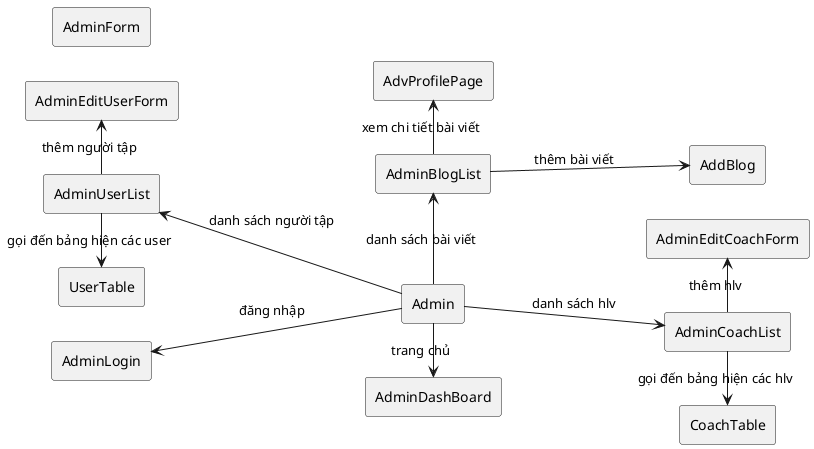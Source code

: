 @startuml Structure Frontend
skinparam Style strictuml
skinparam SequenceMessageAlignment center
skinparam linetype polyline
left to right direction



' Các trang của Admin
rectangle Admin 
rectangle AdminLogin
rectangle AdminDashBoard
rectangle AdminUserList
rectangle AdminEditUserForm
rectangle AdminCoachList
rectangle AdminEditCoachForm
rectangle AdminBlogList
rectangle  AddBlog 
rectangle AdminForm
rectangle UserTable
rectangle CoachTable
rectangle AdvProfilePage

Admin-u-> AdminLogin : đăng nhập
Admin-r-> AdminDashBoard : trang chủ 
Admin-u-> AdminUserList : danh sách người tập

Admin --> AdminCoachList : danh sách hlv

Admin -l-> AdminBlogList : danh sách bài viết


'Phân rã

AdminUserList -> UserTable : gọi đến bảng hiện các user
AdminUserList -l-> AdminEditUserForm : thêm người tập 
AdminCoachList -> CoachTable : gọi đến bảng hiện các hlv
AdminCoachList -l-> AdminEditCoachForm : thêm hlv
AdminBlogList -l-> AdvProfilePage : xem chi tiết bài viết
AdminBlogList --> AddBlog : thêm bài viết

@enduml